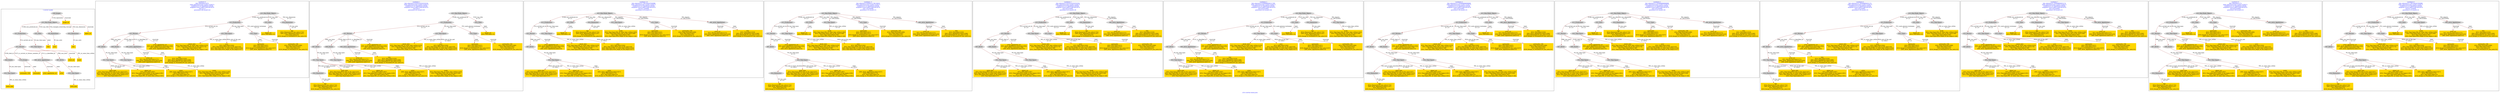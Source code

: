 digraph n0 {
fontcolor="blue"
remincross="true"
label="s24-s-norton-simon.json"
subgraph cluster_0 {
label="1-correct model"
n2[style="filled",color="white",fillcolor="lightgray",label="E12_Production1"];
n3[style="filled",color="white",fillcolor="lightgray",label="E21_Person1"];
n4[style="filled",color="white",fillcolor="lightgray",label="E52_Time-Span3"];
n5[style="filled",color="white",fillcolor="lightgray",label="E69_Death1"];
n6[style="filled",color="white",fillcolor="lightgray",label="E74_Group1"];
n7[style="filled",color="white",fillcolor="lightgray",label="E82_Actor_Appellation1"];
n8[style="filled",color="white",fillcolor="lightgray",label="E67_Birth1"];
n9[shape="plaintext",style="filled",fillcolor="gold",label="artist_uri"];
n10[style="filled",color="white",fillcolor="lightgray",label="E22_Man-Made_Object1"];
n11[style="filled",color="white",fillcolor="lightgray",label="E35_Title1"];
n12[style="filled",color="white",fillcolor="lightgray",label="E8_Acquisition1"];
n13[style="filled",color="white",fillcolor="lightgray",label="E54_Dimension1"];
n14[shape="plaintext",style="filled",fillcolor="gold",label="object_uri"];
n15[shape="plaintext",style="filled",fillcolor="gold",label="title"];
n16[style="filled",color="white",fillcolor="lightgray",label="E38_Image1"];
n17[shape="plaintext",style="filled",fillcolor="gold",label="image_url"];
n18[style="filled",color="white",fillcolor="lightgray",label="E52_Time-Span1"];
n19[shape="plaintext",style="filled",fillcolor="gold",label="birth_date"];
n20[style="filled",color="white",fillcolor="lightgray",label="E52_Time-Span2"];
n21[shape="plaintext",style="filled",fillcolor="gold",label="death_date"];
n22[shape="plaintext",style="filled",fillcolor="gold",label="made"];
n23[shape="plaintext",style="filled",fillcolor="gold",label="dim"];
n24[shape="plaintext",style="filled",fillcolor="gold",label="nationality_URI"];
n25[shape="plaintext",style="filled",fillcolor="gold",label="nationality"];
n26[shape="plaintext",style="filled",fillcolor="gold",label="artist_appellation_uri"];
n27[shape="plaintext",style="filled",fillcolor="gold",label="artist"];
n28[shape="plaintext",style="filled",fillcolor="gold",label="prov"];
}
subgraph cluster_1 {
label="candidate 0\nlink coherence:0.875\nnode coherence:0.8571428571428571\nconfidence:0.35794449502259346\nmapping score:0.4691316814910476\ncost:321.0\n-precision:0.46-recall:0.42"
n30[style="filled",color="white",fillcolor="lightgray",label="E12_Production1"];
n31[style="filled",color="white",fillcolor="lightgray",label="E21_Person1"];
n32[style="filled",color="white",fillcolor="lightgray",label="E52_Time-Span2"];
n33[style="filled",color="white",fillcolor="lightgray",label="E55_Type1"];
n34[style="filled",color="white",fillcolor="lightgray",label="E67_Birth1"];
n35[style="filled",color="white",fillcolor="lightgray",label="E69_Death1"];
n36[style="filled",color="white",fillcolor="lightgray",label="E82_Actor_Appellation1"];
n37[style="filled",color="white",fillcolor="lightgray",label="E22_Man-Made_Object1"];
n38[style="filled",color="white",fillcolor="lightgray",label="E35_Title1"];
n39[style="filled",color="white",fillcolor="lightgray",label="E54_Dimension1"];
n40[style="filled",color="white",fillcolor="lightgray",label="E52_Time-Span1"];
n41[style="filled",color="white",fillcolor="lightgray",label="E52_Time-Span3"];
n42[shape="plaintext",style="filled",fillcolor="gold",label="birth_date\n[E52_Time-Span,P82b_end_of_the_end,0.437]\n[E52_Time-Span,P82_at_some_time_within,0.422]\n[E52_Time-Span,P82a_begin_of_the_begin,0.07]\n[E52_Time-Span,label,0.07]"];
n43[shape="plaintext",style="filled",fillcolor="gold",label="artist_appellation_uri\n[E82_Actor_Appellation,classLink,0.894]\n[E21_Person,classLink,0.106]\n[E82_Actor_Appellation,label,0.0]"];
n44[shape="plaintext",style="filled",fillcolor="gold",label="image_url\n[E35_Title,label,1.0]"];
n45[shape="plaintext",style="filled",fillcolor="gold",label="made\n[E52_Time-Span,P82_at_some_time_within,0.363]\n[E52_Time-Span,P82b_end_of_the_end,0.309]\n[E52_Time-Span,label,0.182]\n[E52_Time-Span,P82a_begin_of_the_begin,0.146]"];
n46[shape="plaintext",style="filled",fillcolor="gold",label="artist_uri\n[E21_Person,classLink,0.571]\n[E82_Actor_Appellation,classLink,0.429]\n[E82_Actor_Appellation,label,0.0]"];
n47[shape="plaintext",style="filled",fillcolor="gold",label="death_date\n[E52_Time-Span,P82_at_some_time_within,0.433]\n[E52_Time-Span,P82b_end_of_the_end,0.274]\n[E52_Time-Span,label,0.148]\n[E52_Time-Span,P82a_begin_of_the_begin,0.144]"];
n48[shape="plaintext",style="filled",fillcolor="gold",label="title\n[E35_Title,label,0.918]\n[E82_Actor_Appellation,label,0.068]\n[E54_Dimension,P3_has_note,0.014]\n[E29_Design_or_Procedure,P3_has_note,0.0]"];
n49[shape="plaintext",style="filled",fillcolor="gold",label="nationality\n[E35_Title,label,0.927]\n[E55_Type,label,0.037]\n[E29_Design_or_Procedure,P3_has_note,0.037]\n[E82_Actor_Appellation,label,0.0]"];
n50[shape="plaintext",style="filled",fillcolor="gold",label="nationality_URI\n[E55_Type,classLink,0.998]\n[E35_Title,label,0.002]\n[E55_Type,label,0.0]\n[E29_Design_or_Procedure,P3_has_note,0.0]"];
n51[shape="plaintext",style="filled",fillcolor="gold",label="prov\n[E35_Title,label,0.934]\n[E52_Time-Span,P82b_end_of_the_end,0.03]\n[E52_Time-Span,P82_at_some_time_within,0.019]\n[E52_Time-Span,P82a_begin_of_the_begin,0.017]"];
n52[shape="plaintext",style="filled",fillcolor="gold",label="object_uri\n[E35_Title,label,0.997]\n[E52_Time-Span,P82a_begin_of_the_begin,0.001]\n[E52_Time-Span,label,0.001]\n[E52_Time-Span,P82_at_some_time_within,0.001]"];
n53[shape="plaintext",style="filled",fillcolor="gold",label="artist\n[E82_Actor_Appellation,label,0.827]\n[E35_Title,label,0.173]\n[E52_Time-Span,label,0.0]\n[E29_Design_or_Procedure,P3_has_note,0.0]"];
n54[shape="plaintext",style="filled",fillcolor="gold",label="dim\n[E54_Dimension,P3_has_note,0.752]\n[E82_Actor_Appellation,label,0.247]\n[E55_Type,label,0.0]\n[E29_Design_or_Procedure,P3_has_note,0.0]"];
}
subgraph cluster_2 {
label="candidate 1\nlink coherence:0.8333333333333334\nnode coherence:0.8571428571428571\nconfidence:0.35794449502259346\nmapping score:0.4691316814910476\ncost:420.0\n-precision:0.42-recall:0.38"
n56[style="filled",color="white",fillcolor="lightgray",label="E12_Production1"];
n57[style="filled",color="white",fillcolor="lightgray",label="E21_Person1"];
n58[style="filled",color="white",fillcolor="lightgray",label="E52_Time-Span2"];
n59[style="filled",color="white",fillcolor="lightgray",label="E55_Type1"];
n60[style="filled",color="white",fillcolor="lightgray",label="E67_Birth1"];
n61[style="filled",color="white",fillcolor="lightgray",label="E69_Death1"];
n62[style="filled",color="white",fillcolor="lightgray",label="E82_Actor_Appellation1"];
n63[style="filled",color="white",fillcolor="lightgray",label="E22_Man-Made_Object1"];
n64[style="filled",color="white",fillcolor="lightgray",label="E35_Title1"];
n65[style="filled",color="white",fillcolor="lightgray",label="E52_Time-Span1"];
n66[style="filled",color="white",fillcolor="lightgray",label="E52_Time-Span3"];
n67[style="filled",color="white",fillcolor="lightgray",label="E54_Dimension1"];
n68[shape="plaintext",style="filled",fillcolor="gold",label="birth_date\n[E52_Time-Span,P82b_end_of_the_end,0.437]\n[E52_Time-Span,P82_at_some_time_within,0.422]\n[E52_Time-Span,P82a_begin_of_the_begin,0.07]\n[E52_Time-Span,label,0.07]"];
n69[shape="plaintext",style="filled",fillcolor="gold",label="artist_appellation_uri\n[E82_Actor_Appellation,classLink,0.894]\n[E21_Person,classLink,0.106]\n[E82_Actor_Appellation,label,0.0]"];
n70[shape="plaintext",style="filled",fillcolor="gold",label="image_url\n[E35_Title,label,1.0]"];
n71[shape="plaintext",style="filled",fillcolor="gold",label="made\n[E52_Time-Span,P82_at_some_time_within,0.363]\n[E52_Time-Span,P82b_end_of_the_end,0.309]\n[E52_Time-Span,label,0.182]\n[E52_Time-Span,P82a_begin_of_the_begin,0.146]"];
n72[shape="plaintext",style="filled",fillcolor="gold",label="artist_uri\n[E21_Person,classLink,0.571]\n[E82_Actor_Appellation,classLink,0.429]\n[E82_Actor_Appellation,label,0.0]"];
n73[shape="plaintext",style="filled",fillcolor="gold",label="death_date\n[E52_Time-Span,P82_at_some_time_within,0.433]\n[E52_Time-Span,P82b_end_of_the_end,0.274]\n[E52_Time-Span,label,0.148]\n[E52_Time-Span,P82a_begin_of_the_begin,0.144]"];
n74[shape="plaintext",style="filled",fillcolor="gold",label="title\n[E35_Title,label,0.918]\n[E82_Actor_Appellation,label,0.068]\n[E54_Dimension,P3_has_note,0.014]\n[E29_Design_or_Procedure,P3_has_note,0.0]"];
n75[shape="plaintext",style="filled",fillcolor="gold",label="nationality\n[E35_Title,label,0.927]\n[E55_Type,label,0.037]\n[E29_Design_or_Procedure,P3_has_note,0.037]\n[E82_Actor_Appellation,label,0.0]"];
n76[shape="plaintext",style="filled",fillcolor="gold",label="nationality_URI\n[E55_Type,classLink,0.998]\n[E35_Title,label,0.002]\n[E55_Type,label,0.0]\n[E29_Design_or_Procedure,P3_has_note,0.0]"];
n77[shape="plaintext",style="filled",fillcolor="gold",label="prov\n[E35_Title,label,0.934]\n[E52_Time-Span,P82b_end_of_the_end,0.03]\n[E52_Time-Span,P82_at_some_time_within,0.019]\n[E52_Time-Span,P82a_begin_of_the_begin,0.017]"];
n78[shape="plaintext",style="filled",fillcolor="gold",label="object_uri\n[E35_Title,label,0.997]\n[E52_Time-Span,P82a_begin_of_the_begin,0.001]\n[E52_Time-Span,label,0.001]\n[E52_Time-Span,P82_at_some_time_within,0.001]"];
n79[shape="plaintext",style="filled",fillcolor="gold",label="artist\n[E82_Actor_Appellation,label,0.827]\n[E35_Title,label,0.173]\n[E52_Time-Span,label,0.0]\n[E29_Design_or_Procedure,P3_has_note,0.0]"];
n80[shape="plaintext",style="filled",fillcolor="gold",label="dim\n[E54_Dimension,P3_has_note,0.752]\n[E82_Actor_Appellation,label,0.247]\n[E55_Type,label,0.0]\n[E29_Design_or_Procedure,P3_has_note,0.0]"];
}
subgraph cluster_3 {
label="candidate 10\nlink coherence:0.7391304347826086\nnode coherence:0.8571428571428571\nconfidence:0.35794449502259346\nmapping score:0.4691316814910476\ncost:617.030006\n-precision:0.39-recall:0.35"
n82[style="filled",color="white",fillcolor="lightgray",label="E12_Production1"];
n83[style="filled",color="white",fillcolor="lightgray",label="E21_Person1"];
n84[style="filled",color="white",fillcolor="lightgray",label="E52_Time-Span2"];
n85[style="filled",color="white",fillcolor="lightgray",label="E67_Birth1"];
n86[style="filled",color="white",fillcolor="lightgray",label="E22_Man-Made_Object1"];
n87[style="filled",color="white",fillcolor="lightgray",label="E35_Title1"];
n88[style="filled",color="white",fillcolor="lightgray",label="E54_Dimension1"];
n89[style="filled",color="white",fillcolor="lightgray",label="E52_Time-Span1"];
n90[style="filled",color="white",fillcolor="lightgray",label="E52_Time-Span3"];
n91[style="filled",color="white",fillcolor="lightgray",label="E55_Type1"];
n92[style="filled",color="white",fillcolor="lightgray",label="E82_Actor_Appellation1"];
n93[shape="plaintext",style="filled",fillcolor="gold",label="birth_date\n[E52_Time-Span,P82b_end_of_the_end,0.437]\n[E52_Time-Span,P82_at_some_time_within,0.422]\n[E52_Time-Span,P82a_begin_of_the_begin,0.07]\n[E52_Time-Span,label,0.07]"];
n94[shape="plaintext",style="filled",fillcolor="gold",label="artist_appellation_uri\n[E82_Actor_Appellation,classLink,0.894]\n[E21_Person,classLink,0.106]\n[E82_Actor_Appellation,label,0.0]"];
n95[shape="plaintext",style="filled",fillcolor="gold",label="image_url\n[E35_Title,label,1.0]"];
n96[shape="plaintext",style="filled",fillcolor="gold",label="made\n[E52_Time-Span,P82_at_some_time_within,0.363]\n[E52_Time-Span,P82b_end_of_the_end,0.309]\n[E52_Time-Span,label,0.182]\n[E52_Time-Span,P82a_begin_of_the_begin,0.146]"];
n97[shape="plaintext",style="filled",fillcolor="gold",label="artist_uri\n[E21_Person,classLink,0.571]\n[E82_Actor_Appellation,classLink,0.429]\n[E82_Actor_Appellation,label,0.0]"];
n98[shape="plaintext",style="filled",fillcolor="gold",label="death_date\n[E52_Time-Span,P82_at_some_time_within,0.433]\n[E52_Time-Span,P82b_end_of_the_end,0.274]\n[E52_Time-Span,label,0.148]\n[E52_Time-Span,P82a_begin_of_the_begin,0.144]"];
n99[shape="plaintext",style="filled",fillcolor="gold",label="title\n[E35_Title,label,0.918]\n[E82_Actor_Appellation,label,0.068]\n[E54_Dimension,P3_has_note,0.014]\n[E29_Design_or_Procedure,P3_has_note,0.0]"];
n100[shape="plaintext",style="filled",fillcolor="gold",label="nationality\n[E35_Title,label,0.927]\n[E55_Type,label,0.037]\n[E29_Design_or_Procedure,P3_has_note,0.037]\n[E82_Actor_Appellation,label,0.0]"];
n101[shape="plaintext",style="filled",fillcolor="gold",label="nationality_URI\n[E55_Type,classLink,0.998]\n[E35_Title,label,0.002]\n[E55_Type,label,0.0]\n[E29_Design_or_Procedure,P3_has_note,0.0]"];
n102[shape="plaintext",style="filled",fillcolor="gold",label="prov\n[E35_Title,label,0.934]\n[E52_Time-Span,P82b_end_of_the_end,0.03]\n[E52_Time-Span,P82_at_some_time_within,0.019]\n[E52_Time-Span,P82a_begin_of_the_begin,0.017]"];
n103[shape="plaintext",style="filled",fillcolor="gold",label="object_uri\n[E35_Title,label,0.997]\n[E52_Time-Span,P82a_begin_of_the_begin,0.001]\n[E52_Time-Span,label,0.001]\n[E52_Time-Span,P82_at_some_time_within,0.001]"];
n104[shape="plaintext",style="filled",fillcolor="gold",label="artist\n[E82_Actor_Appellation,label,0.827]\n[E35_Title,label,0.173]\n[E52_Time-Span,label,0.0]\n[E29_Design_or_Procedure,P3_has_note,0.0]"];
n105[shape="plaintext",style="filled",fillcolor="gold",label="dim\n[E54_Dimension,P3_has_note,0.752]\n[E82_Actor_Appellation,label,0.247]\n[E55_Type,label,0.0]\n[E29_Design_or_Procedure,P3_has_note,0.0]"];
}
subgraph cluster_4 {
label="candidate 11\nlink coherence:0.6956521739130435\nnode coherence:0.8571428571428571\nconfidence:0.35794449502259346\nmapping score:0.4691316814910476\ncost:716.030006\n-precision:0.35-recall:0.31"
n107[style="filled",color="white",fillcolor="lightgray",label="E12_Production1"];
n108[style="filled",color="white",fillcolor="lightgray",label="E21_Person1"];
n109[style="filled",color="white",fillcolor="lightgray",label="E52_Time-Span2"];
n110[style="filled",color="white",fillcolor="lightgray",label="E67_Birth1"];
n111[style="filled",color="white",fillcolor="lightgray",label="E22_Man-Made_Object1"];
n112[style="filled",color="white",fillcolor="lightgray",label="E35_Title1"];
n113[style="filled",color="white",fillcolor="lightgray",label="E52_Time-Span1"];
n114[style="filled",color="white",fillcolor="lightgray",label="E52_Time-Span3"];
n115[style="filled",color="white",fillcolor="lightgray",label="E55_Type1"];
n116[style="filled",color="white",fillcolor="lightgray",label="E82_Actor_Appellation1"];
n117[style="filled",color="white",fillcolor="lightgray",label="E54_Dimension1"];
n118[shape="plaintext",style="filled",fillcolor="gold",label="birth_date\n[E52_Time-Span,P82b_end_of_the_end,0.437]\n[E52_Time-Span,P82_at_some_time_within,0.422]\n[E52_Time-Span,P82a_begin_of_the_begin,0.07]\n[E52_Time-Span,label,0.07]"];
n119[shape="plaintext",style="filled",fillcolor="gold",label="artist_appellation_uri\n[E82_Actor_Appellation,classLink,0.894]\n[E21_Person,classLink,0.106]\n[E82_Actor_Appellation,label,0.0]"];
n120[shape="plaintext",style="filled",fillcolor="gold",label="image_url\n[E35_Title,label,1.0]"];
n121[shape="plaintext",style="filled",fillcolor="gold",label="made\n[E52_Time-Span,P82_at_some_time_within,0.363]\n[E52_Time-Span,P82b_end_of_the_end,0.309]\n[E52_Time-Span,label,0.182]\n[E52_Time-Span,P82a_begin_of_the_begin,0.146]"];
n122[shape="plaintext",style="filled",fillcolor="gold",label="artist_uri\n[E21_Person,classLink,0.571]\n[E82_Actor_Appellation,classLink,0.429]\n[E82_Actor_Appellation,label,0.0]"];
n123[shape="plaintext",style="filled",fillcolor="gold",label="death_date\n[E52_Time-Span,P82_at_some_time_within,0.433]\n[E52_Time-Span,P82b_end_of_the_end,0.274]\n[E52_Time-Span,label,0.148]\n[E52_Time-Span,P82a_begin_of_the_begin,0.144]"];
n124[shape="plaintext",style="filled",fillcolor="gold",label="title\n[E35_Title,label,0.918]\n[E82_Actor_Appellation,label,0.068]\n[E54_Dimension,P3_has_note,0.014]\n[E29_Design_or_Procedure,P3_has_note,0.0]"];
n125[shape="plaintext",style="filled",fillcolor="gold",label="nationality\n[E35_Title,label,0.927]\n[E55_Type,label,0.037]\n[E29_Design_or_Procedure,P3_has_note,0.037]\n[E82_Actor_Appellation,label,0.0]"];
n126[shape="plaintext",style="filled",fillcolor="gold",label="nationality_URI\n[E55_Type,classLink,0.998]\n[E35_Title,label,0.002]\n[E55_Type,label,0.0]\n[E29_Design_or_Procedure,P3_has_note,0.0]"];
n127[shape="plaintext",style="filled",fillcolor="gold",label="prov\n[E35_Title,label,0.934]\n[E52_Time-Span,P82b_end_of_the_end,0.03]\n[E52_Time-Span,P82_at_some_time_within,0.019]\n[E52_Time-Span,P82a_begin_of_the_begin,0.017]"];
n128[shape="plaintext",style="filled",fillcolor="gold",label="object_uri\n[E35_Title,label,0.997]\n[E52_Time-Span,P82a_begin_of_the_begin,0.001]\n[E52_Time-Span,label,0.001]\n[E52_Time-Span,P82_at_some_time_within,0.001]"];
n129[shape="plaintext",style="filled",fillcolor="gold",label="artist\n[E82_Actor_Appellation,label,0.827]\n[E35_Title,label,0.173]\n[E52_Time-Span,label,0.0]\n[E29_Design_or_Procedure,P3_has_note,0.0]"];
n130[shape="plaintext",style="filled",fillcolor="gold",label="dim\n[E54_Dimension,P3_has_note,0.752]\n[E82_Actor_Appellation,label,0.247]\n[E55_Type,label,0.0]\n[E29_Design_or_Procedure,P3_has_note,0.0]"];
}
subgraph cluster_5 {
label="candidate 2\nlink coherence:0.8333333333333334\nnode coherence:0.8571428571428571\nconfidence:0.35794449502259346\nmapping score:0.4691316814910476\ncost:420.010002\n-precision:0.42-recall:0.38"
n132[style="filled",color="white",fillcolor="lightgray",label="E12_Production1"];
n133[style="filled",color="white",fillcolor="lightgray",label="E21_Person1"];
n134[style="filled",color="white",fillcolor="lightgray",label="E52_Time-Span2"];
n135[style="filled",color="white",fillcolor="lightgray",label="E55_Type1"];
n136[style="filled",color="white",fillcolor="lightgray",label="E67_Birth1"];
n137[style="filled",color="white",fillcolor="lightgray",label="E69_Death1"];
n138[style="filled",color="white",fillcolor="lightgray",label="E22_Man-Made_Object1"];
n139[style="filled",color="white",fillcolor="lightgray",label="E35_Title1"];
n140[style="filled",color="white",fillcolor="lightgray",label="E54_Dimension1"];
n141[style="filled",color="white",fillcolor="lightgray",label="E52_Time-Span1"];
n142[style="filled",color="white",fillcolor="lightgray",label="E52_Time-Span3"];
n143[style="filled",color="white",fillcolor="lightgray",label="E82_Actor_Appellation1"];
n144[shape="plaintext",style="filled",fillcolor="gold",label="birth_date\n[E52_Time-Span,P82b_end_of_the_end,0.437]\n[E52_Time-Span,P82_at_some_time_within,0.422]\n[E52_Time-Span,P82a_begin_of_the_begin,0.07]\n[E52_Time-Span,label,0.07]"];
n145[shape="plaintext",style="filled",fillcolor="gold",label="artist_appellation_uri\n[E82_Actor_Appellation,classLink,0.894]\n[E21_Person,classLink,0.106]\n[E82_Actor_Appellation,label,0.0]"];
n146[shape="plaintext",style="filled",fillcolor="gold",label="image_url\n[E35_Title,label,1.0]"];
n147[shape="plaintext",style="filled",fillcolor="gold",label="made\n[E52_Time-Span,P82_at_some_time_within,0.363]\n[E52_Time-Span,P82b_end_of_the_end,0.309]\n[E52_Time-Span,label,0.182]\n[E52_Time-Span,P82a_begin_of_the_begin,0.146]"];
n148[shape="plaintext",style="filled",fillcolor="gold",label="artist_uri\n[E21_Person,classLink,0.571]\n[E82_Actor_Appellation,classLink,0.429]\n[E82_Actor_Appellation,label,0.0]"];
n149[shape="plaintext",style="filled",fillcolor="gold",label="death_date\n[E52_Time-Span,P82_at_some_time_within,0.433]\n[E52_Time-Span,P82b_end_of_the_end,0.274]\n[E52_Time-Span,label,0.148]\n[E52_Time-Span,P82a_begin_of_the_begin,0.144]"];
n150[shape="plaintext",style="filled",fillcolor="gold",label="title\n[E35_Title,label,0.918]\n[E82_Actor_Appellation,label,0.068]\n[E54_Dimension,P3_has_note,0.014]\n[E29_Design_or_Procedure,P3_has_note,0.0]"];
n151[shape="plaintext",style="filled",fillcolor="gold",label="nationality\n[E35_Title,label,0.927]\n[E55_Type,label,0.037]\n[E29_Design_or_Procedure,P3_has_note,0.037]\n[E82_Actor_Appellation,label,0.0]"];
n152[shape="plaintext",style="filled",fillcolor="gold",label="nationality_URI\n[E55_Type,classLink,0.998]\n[E35_Title,label,0.002]\n[E55_Type,label,0.0]\n[E29_Design_or_Procedure,P3_has_note,0.0]"];
n153[shape="plaintext",style="filled",fillcolor="gold",label="prov\n[E35_Title,label,0.934]\n[E52_Time-Span,P82b_end_of_the_end,0.03]\n[E52_Time-Span,P82_at_some_time_within,0.019]\n[E52_Time-Span,P82a_begin_of_the_begin,0.017]"];
n154[shape="plaintext",style="filled",fillcolor="gold",label="object_uri\n[E35_Title,label,0.997]\n[E52_Time-Span,P82a_begin_of_the_begin,0.001]\n[E52_Time-Span,label,0.001]\n[E52_Time-Span,P82_at_some_time_within,0.001]"];
n155[shape="plaintext",style="filled",fillcolor="gold",label="artist\n[E82_Actor_Appellation,label,0.827]\n[E35_Title,label,0.173]\n[E52_Time-Span,label,0.0]\n[E29_Design_or_Procedure,P3_has_note,0.0]"];
n156[shape="plaintext",style="filled",fillcolor="gold",label="dim\n[E54_Dimension,P3_has_note,0.752]\n[E82_Actor_Appellation,label,0.247]\n[E55_Type,label,0.0]\n[E29_Design_or_Procedure,P3_has_note,0.0]"];
}
subgraph cluster_6 {
label="candidate 3\nlink coherence:0.8260869565217391\nnode coherence:0.8571428571428571\nconfidence:0.35794449502259346\nmapping score:0.4691316814910476\ncost:419.010002\n-precision:0.43-recall:0.38"
n158[style="filled",color="white",fillcolor="lightgray",label="E12_Production1"];
n159[style="filled",color="white",fillcolor="lightgray",label="E21_Person1"];
n160[style="filled",color="white",fillcolor="lightgray",label="E52_Time-Span2"];
n161[style="filled",color="white",fillcolor="lightgray",label="E55_Type1"];
n162[style="filled",color="white",fillcolor="lightgray",label="E67_Birth1"];
n163[style="filled",color="white",fillcolor="lightgray",label="E82_Actor_Appellation1"];
n164[style="filled",color="white",fillcolor="lightgray",label="E22_Man-Made_Object1"];
n165[style="filled",color="white",fillcolor="lightgray",label="E35_Title1"];
n166[style="filled",color="white",fillcolor="lightgray",label="E54_Dimension1"];
n167[style="filled",color="white",fillcolor="lightgray",label="E52_Time-Span1"];
n168[style="filled",color="white",fillcolor="lightgray",label="E52_Time-Span3"];
n169[shape="plaintext",style="filled",fillcolor="gold",label="birth_date\n[E52_Time-Span,P82b_end_of_the_end,0.437]\n[E52_Time-Span,P82_at_some_time_within,0.422]\n[E52_Time-Span,P82a_begin_of_the_begin,0.07]\n[E52_Time-Span,label,0.07]"];
n170[shape="plaintext",style="filled",fillcolor="gold",label="artist_appellation_uri\n[E82_Actor_Appellation,classLink,0.894]\n[E21_Person,classLink,0.106]\n[E82_Actor_Appellation,label,0.0]"];
n171[shape="plaintext",style="filled",fillcolor="gold",label="image_url\n[E35_Title,label,1.0]"];
n172[shape="plaintext",style="filled",fillcolor="gold",label="made\n[E52_Time-Span,P82_at_some_time_within,0.363]\n[E52_Time-Span,P82b_end_of_the_end,0.309]\n[E52_Time-Span,label,0.182]\n[E52_Time-Span,P82a_begin_of_the_begin,0.146]"];
n173[shape="plaintext",style="filled",fillcolor="gold",label="artist_uri\n[E21_Person,classLink,0.571]\n[E82_Actor_Appellation,classLink,0.429]\n[E82_Actor_Appellation,label,0.0]"];
n174[shape="plaintext",style="filled",fillcolor="gold",label="death_date\n[E52_Time-Span,P82_at_some_time_within,0.433]\n[E52_Time-Span,P82b_end_of_the_end,0.274]\n[E52_Time-Span,label,0.148]\n[E52_Time-Span,P82a_begin_of_the_begin,0.144]"];
n175[shape="plaintext",style="filled",fillcolor="gold",label="title\n[E35_Title,label,0.918]\n[E82_Actor_Appellation,label,0.068]\n[E54_Dimension,P3_has_note,0.014]\n[E29_Design_or_Procedure,P3_has_note,0.0]"];
n176[shape="plaintext",style="filled",fillcolor="gold",label="nationality\n[E35_Title,label,0.927]\n[E55_Type,label,0.037]\n[E29_Design_or_Procedure,P3_has_note,0.037]\n[E82_Actor_Appellation,label,0.0]"];
n177[shape="plaintext",style="filled",fillcolor="gold",label="nationality_URI\n[E55_Type,classLink,0.998]\n[E35_Title,label,0.002]\n[E55_Type,label,0.0]\n[E29_Design_or_Procedure,P3_has_note,0.0]"];
n178[shape="plaintext",style="filled",fillcolor="gold",label="prov\n[E35_Title,label,0.934]\n[E52_Time-Span,P82b_end_of_the_end,0.03]\n[E52_Time-Span,P82_at_some_time_within,0.019]\n[E52_Time-Span,P82a_begin_of_the_begin,0.017]"];
n179[shape="plaintext",style="filled",fillcolor="gold",label="object_uri\n[E35_Title,label,0.997]\n[E52_Time-Span,P82a_begin_of_the_begin,0.001]\n[E52_Time-Span,label,0.001]\n[E52_Time-Span,P82_at_some_time_within,0.001]"];
n180[shape="plaintext",style="filled",fillcolor="gold",label="artist\n[E82_Actor_Appellation,label,0.827]\n[E35_Title,label,0.173]\n[E52_Time-Span,label,0.0]\n[E29_Design_or_Procedure,P3_has_note,0.0]"];
n181[shape="plaintext",style="filled",fillcolor="gold",label="dim\n[E54_Dimension,P3_has_note,0.752]\n[E82_Actor_Appellation,label,0.247]\n[E55_Type,label,0.0]\n[E29_Design_or_Procedure,P3_has_note,0.0]"];
}
subgraph cluster_7 {
label="candidate 4\nlink coherence:0.7916666666666666\nnode coherence:0.8571428571428571\nconfidence:0.35794449502259346\nmapping score:0.4691316814910476\ncost:519.010002\n-precision:0.38-recall:0.35"
n183[style="filled",color="white",fillcolor="lightgray",label="E12_Production1"];
n184[style="filled",color="white",fillcolor="lightgray",label="E21_Person1"];
n185[style="filled",color="white",fillcolor="lightgray",label="E52_Time-Span2"];
n186[style="filled",color="white",fillcolor="lightgray",label="E55_Type1"];
n187[style="filled",color="white",fillcolor="lightgray",label="E67_Birth1"];
n188[style="filled",color="white",fillcolor="lightgray",label="E69_Death1"];
n189[style="filled",color="white",fillcolor="lightgray",label="E22_Man-Made_Object1"];
n190[style="filled",color="white",fillcolor="lightgray",label="E35_Title1"];
n191[style="filled",color="white",fillcolor="lightgray",label="E52_Time-Span1"];
n192[style="filled",color="white",fillcolor="lightgray",label="E52_Time-Span3"];
n193[style="filled",color="white",fillcolor="lightgray",label="E82_Actor_Appellation1"];
n194[style="filled",color="white",fillcolor="lightgray",label="E54_Dimension1"];
n195[shape="plaintext",style="filled",fillcolor="gold",label="birth_date\n[E52_Time-Span,P82b_end_of_the_end,0.437]\n[E52_Time-Span,P82_at_some_time_within,0.422]\n[E52_Time-Span,P82a_begin_of_the_begin,0.07]\n[E52_Time-Span,label,0.07]"];
n196[shape="plaintext",style="filled",fillcolor="gold",label="artist_appellation_uri\n[E82_Actor_Appellation,classLink,0.894]\n[E21_Person,classLink,0.106]\n[E82_Actor_Appellation,label,0.0]"];
n197[shape="plaintext",style="filled",fillcolor="gold",label="image_url\n[E35_Title,label,1.0]"];
n198[shape="plaintext",style="filled",fillcolor="gold",label="made\n[E52_Time-Span,P82_at_some_time_within,0.363]\n[E52_Time-Span,P82b_end_of_the_end,0.309]\n[E52_Time-Span,label,0.182]\n[E52_Time-Span,P82a_begin_of_the_begin,0.146]"];
n199[shape="plaintext",style="filled",fillcolor="gold",label="artist_uri\n[E21_Person,classLink,0.571]\n[E82_Actor_Appellation,classLink,0.429]\n[E82_Actor_Appellation,label,0.0]"];
n200[shape="plaintext",style="filled",fillcolor="gold",label="death_date\n[E52_Time-Span,P82_at_some_time_within,0.433]\n[E52_Time-Span,P82b_end_of_the_end,0.274]\n[E52_Time-Span,label,0.148]\n[E52_Time-Span,P82a_begin_of_the_begin,0.144]"];
n201[shape="plaintext",style="filled",fillcolor="gold",label="title\n[E35_Title,label,0.918]\n[E82_Actor_Appellation,label,0.068]\n[E54_Dimension,P3_has_note,0.014]\n[E29_Design_or_Procedure,P3_has_note,0.0]"];
n202[shape="plaintext",style="filled",fillcolor="gold",label="nationality\n[E35_Title,label,0.927]\n[E55_Type,label,0.037]\n[E29_Design_or_Procedure,P3_has_note,0.037]\n[E82_Actor_Appellation,label,0.0]"];
n203[shape="plaintext",style="filled",fillcolor="gold",label="nationality_URI\n[E55_Type,classLink,0.998]\n[E35_Title,label,0.002]\n[E55_Type,label,0.0]\n[E29_Design_or_Procedure,P3_has_note,0.0]"];
n204[shape="plaintext",style="filled",fillcolor="gold",label="prov\n[E35_Title,label,0.934]\n[E52_Time-Span,P82b_end_of_the_end,0.03]\n[E52_Time-Span,P82_at_some_time_within,0.019]\n[E52_Time-Span,P82a_begin_of_the_begin,0.017]"];
n205[shape="plaintext",style="filled",fillcolor="gold",label="object_uri\n[E35_Title,label,0.997]\n[E52_Time-Span,P82a_begin_of_the_begin,0.001]\n[E52_Time-Span,label,0.001]\n[E52_Time-Span,P82_at_some_time_within,0.001]"];
n206[shape="plaintext",style="filled",fillcolor="gold",label="artist\n[E82_Actor_Appellation,label,0.827]\n[E35_Title,label,0.173]\n[E52_Time-Span,label,0.0]\n[E29_Design_or_Procedure,P3_has_note,0.0]"];
n207[shape="plaintext",style="filled",fillcolor="gold",label="dim\n[E54_Dimension,P3_has_note,0.752]\n[E82_Actor_Appellation,label,0.247]\n[E55_Type,label,0.0]\n[E29_Design_or_Procedure,P3_has_note,0.0]"];
}
subgraph cluster_8 {
label="candidate 5\nlink coherence:0.7916666666666666\nnode coherence:0.8571428571428571\nconfidence:0.35794449502259346\nmapping score:0.4691316814910476\ncost:519.020004\n-precision:0.42-recall:0.38"
n209[style="filled",color="white",fillcolor="lightgray",label="E12_Production1"];
n210[style="filled",color="white",fillcolor="lightgray",label="E21_Person1"];
n211[style="filled",color="white",fillcolor="lightgray",label="E52_Time-Span2"];
n212[style="filled",color="white",fillcolor="lightgray",label="E67_Birth1"];
n213[style="filled",color="white",fillcolor="lightgray",label="E69_Death1"];
n214[style="filled",color="white",fillcolor="lightgray",label="E22_Man-Made_Object1"];
n215[style="filled",color="white",fillcolor="lightgray",label="E35_Title1"];
n216[style="filled",color="white",fillcolor="lightgray",label="E54_Dimension1"];
n217[style="filled",color="white",fillcolor="lightgray",label="E52_Time-Span1"];
n218[style="filled",color="white",fillcolor="lightgray",label="E52_Time-Span3"];
n219[style="filled",color="white",fillcolor="lightgray",label="E55_Type1"];
n220[style="filled",color="white",fillcolor="lightgray",label="E82_Actor_Appellation1"];
n221[shape="plaintext",style="filled",fillcolor="gold",label="birth_date\n[E52_Time-Span,P82b_end_of_the_end,0.437]\n[E52_Time-Span,P82_at_some_time_within,0.422]\n[E52_Time-Span,P82a_begin_of_the_begin,0.07]\n[E52_Time-Span,label,0.07]"];
n222[shape="plaintext",style="filled",fillcolor="gold",label="artist_appellation_uri\n[E82_Actor_Appellation,classLink,0.894]\n[E21_Person,classLink,0.106]\n[E82_Actor_Appellation,label,0.0]"];
n223[shape="plaintext",style="filled",fillcolor="gold",label="image_url\n[E35_Title,label,1.0]"];
n224[shape="plaintext",style="filled",fillcolor="gold",label="made\n[E52_Time-Span,P82_at_some_time_within,0.363]\n[E52_Time-Span,P82b_end_of_the_end,0.309]\n[E52_Time-Span,label,0.182]\n[E52_Time-Span,P82a_begin_of_the_begin,0.146]"];
n225[shape="plaintext",style="filled",fillcolor="gold",label="artist_uri\n[E21_Person,classLink,0.571]\n[E82_Actor_Appellation,classLink,0.429]\n[E82_Actor_Appellation,label,0.0]"];
n226[shape="plaintext",style="filled",fillcolor="gold",label="death_date\n[E52_Time-Span,P82_at_some_time_within,0.433]\n[E52_Time-Span,P82b_end_of_the_end,0.274]\n[E52_Time-Span,label,0.148]\n[E52_Time-Span,P82a_begin_of_the_begin,0.144]"];
n227[shape="plaintext",style="filled",fillcolor="gold",label="title\n[E35_Title,label,0.918]\n[E82_Actor_Appellation,label,0.068]\n[E54_Dimension,P3_has_note,0.014]\n[E29_Design_or_Procedure,P3_has_note,0.0]"];
n228[shape="plaintext",style="filled",fillcolor="gold",label="nationality\n[E35_Title,label,0.927]\n[E55_Type,label,0.037]\n[E29_Design_or_Procedure,P3_has_note,0.037]\n[E82_Actor_Appellation,label,0.0]"];
n229[shape="plaintext",style="filled",fillcolor="gold",label="nationality_URI\n[E55_Type,classLink,0.998]\n[E35_Title,label,0.002]\n[E55_Type,label,0.0]\n[E29_Design_or_Procedure,P3_has_note,0.0]"];
n230[shape="plaintext",style="filled",fillcolor="gold",label="prov\n[E35_Title,label,0.934]\n[E52_Time-Span,P82b_end_of_the_end,0.03]\n[E52_Time-Span,P82_at_some_time_within,0.019]\n[E52_Time-Span,P82a_begin_of_the_begin,0.017]"];
n231[shape="plaintext",style="filled",fillcolor="gold",label="object_uri\n[E35_Title,label,0.997]\n[E52_Time-Span,P82a_begin_of_the_begin,0.001]\n[E52_Time-Span,label,0.001]\n[E52_Time-Span,P82_at_some_time_within,0.001]"];
n232[shape="plaintext",style="filled",fillcolor="gold",label="artist\n[E82_Actor_Appellation,label,0.827]\n[E35_Title,label,0.173]\n[E52_Time-Span,label,0.0]\n[E29_Design_or_Procedure,P3_has_note,0.0]"];
n233[shape="plaintext",style="filled",fillcolor="gold",label="dim\n[E54_Dimension,P3_has_note,0.752]\n[E82_Actor_Appellation,label,0.247]\n[E55_Type,label,0.0]\n[E29_Design_or_Procedure,P3_has_note,0.0]"];
}
subgraph cluster_9 {
label="candidate 6\nlink coherence:0.782608695652174\nnode coherence:0.8571428571428571\nconfidence:0.35794449502259346\nmapping score:0.4691316814910476\ncost:518.010002\n-precision:0.39-recall:0.35"
n235[style="filled",color="white",fillcolor="lightgray",label="E12_Production1"];
n236[style="filled",color="white",fillcolor="lightgray",label="E21_Person1"];
n237[style="filled",color="white",fillcolor="lightgray",label="E52_Time-Span2"];
n238[style="filled",color="white",fillcolor="lightgray",label="E55_Type1"];
n239[style="filled",color="white",fillcolor="lightgray",label="E67_Birth1"];
n240[style="filled",color="white",fillcolor="lightgray",label="E82_Actor_Appellation1"];
n241[style="filled",color="white",fillcolor="lightgray",label="E22_Man-Made_Object1"];
n242[style="filled",color="white",fillcolor="lightgray",label="E35_Title1"];
n243[style="filled",color="white",fillcolor="lightgray",label="E52_Time-Span1"];
n244[style="filled",color="white",fillcolor="lightgray",label="E52_Time-Span3"];
n245[style="filled",color="white",fillcolor="lightgray",label="E54_Dimension1"];
n246[shape="plaintext",style="filled",fillcolor="gold",label="birth_date\n[E52_Time-Span,P82b_end_of_the_end,0.437]\n[E52_Time-Span,P82_at_some_time_within,0.422]\n[E52_Time-Span,P82a_begin_of_the_begin,0.07]\n[E52_Time-Span,label,0.07]"];
n247[shape="plaintext",style="filled",fillcolor="gold",label="artist_appellation_uri\n[E82_Actor_Appellation,classLink,0.894]\n[E21_Person,classLink,0.106]\n[E82_Actor_Appellation,label,0.0]"];
n248[shape="plaintext",style="filled",fillcolor="gold",label="image_url\n[E35_Title,label,1.0]"];
n249[shape="plaintext",style="filled",fillcolor="gold",label="made\n[E52_Time-Span,P82_at_some_time_within,0.363]\n[E52_Time-Span,P82b_end_of_the_end,0.309]\n[E52_Time-Span,label,0.182]\n[E52_Time-Span,P82a_begin_of_the_begin,0.146]"];
n250[shape="plaintext",style="filled",fillcolor="gold",label="artist_uri\n[E21_Person,classLink,0.571]\n[E82_Actor_Appellation,classLink,0.429]\n[E82_Actor_Appellation,label,0.0]"];
n251[shape="plaintext",style="filled",fillcolor="gold",label="death_date\n[E52_Time-Span,P82_at_some_time_within,0.433]\n[E52_Time-Span,P82b_end_of_the_end,0.274]\n[E52_Time-Span,label,0.148]\n[E52_Time-Span,P82a_begin_of_the_begin,0.144]"];
n252[shape="plaintext",style="filled",fillcolor="gold",label="title\n[E35_Title,label,0.918]\n[E82_Actor_Appellation,label,0.068]\n[E54_Dimension,P3_has_note,0.014]\n[E29_Design_or_Procedure,P3_has_note,0.0]"];
n253[shape="plaintext",style="filled",fillcolor="gold",label="nationality\n[E35_Title,label,0.927]\n[E55_Type,label,0.037]\n[E29_Design_or_Procedure,P3_has_note,0.037]\n[E82_Actor_Appellation,label,0.0]"];
n254[shape="plaintext",style="filled",fillcolor="gold",label="nationality_URI\n[E55_Type,classLink,0.998]\n[E35_Title,label,0.002]\n[E55_Type,label,0.0]\n[E29_Design_or_Procedure,P3_has_note,0.0]"];
n255[shape="plaintext",style="filled",fillcolor="gold",label="prov\n[E35_Title,label,0.934]\n[E52_Time-Span,P82b_end_of_the_end,0.03]\n[E52_Time-Span,P82_at_some_time_within,0.019]\n[E52_Time-Span,P82a_begin_of_the_begin,0.017]"];
n256[shape="plaintext",style="filled",fillcolor="gold",label="object_uri\n[E35_Title,label,0.997]\n[E52_Time-Span,P82a_begin_of_the_begin,0.001]\n[E52_Time-Span,label,0.001]\n[E52_Time-Span,P82_at_some_time_within,0.001]"];
n257[shape="plaintext",style="filled",fillcolor="gold",label="artist\n[E82_Actor_Appellation,label,0.827]\n[E35_Title,label,0.173]\n[E52_Time-Span,label,0.0]\n[E29_Design_or_Procedure,P3_has_note,0.0]"];
n258[shape="plaintext",style="filled",fillcolor="gold",label="dim\n[E54_Dimension,P3_has_note,0.752]\n[E82_Actor_Appellation,label,0.247]\n[E55_Type,label,0.0]\n[E29_Design_or_Procedure,P3_has_note,0.0]"];
}
subgraph cluster_10 {
label="candidate 7\nlink coherence:0.782608695652174\nnode coherence:0.8571428571428571\nconfidence:0.35794449502259346\nmapping score:0.4691316814910476\ncost:518.020004\n-precision:0.39-recall:0.35"
n260[style="filled",color="white",fillcolor="lightgray",label="E12_Production1"];
n261[style="filled",color="white",fillcolor="lightgray",label="E21_Person1"];
n262[style="filled",color="white",fillcolor="lightgray",label="E52_Time-Span2"];
n263[style="filled",color="white",fillcolor="lightgray",label="E55_Type1"];
n264[style="filled",color="white",fillcolor="lightgray",label="E67_Birth1"];
n265[style="filled",color="white",fillcolor="lightgray",label="E22_Man-Made_Object1"];
n266[style="filled",color="white",fillcolor="lightgray",label="E35_Title1"];
n267[style="filled",color="white",fillcolor="lightgray",label="E54_Dimension1"];
n268[style="filled",color="white",fillcolor="lightgray",label="E52_Time-Span1"];
n269[style="filled",color="white",fillcolor="lightgray",label="E52_Time-Span3"];
n270[style="filled",color="white",fillcolor="lightgray",label="E82_Actor_Appellation1"];
n271[shape="plaintext",style="filled",fillcolor="gold",label="birth_date\n[E52_Time-Span,P82b_end_of_the_end,0.437]\n[E52_Time-Span,P82_at_some_time_within,0.422]\n[E52_Time-Span,P82a_begin_of_the_begin,0.07]\n[E52_Time-Span,label,0.07]"];
n272[shape="plaintext",style="filled",fillcolor="gold",label="artist_appellation_uri\n[E82_Actor_Appellation,classLink,0.894]\n[E21_Person,classLink,0.106]\n[E82_Actor_Appellation,label,0.0]"];
n273[shape="plaintext",style="filled",fillcolor="gold",label="image_url\n[E35_Title,label,1.0]"];
n274[shape="plaintext",style="filled",fillcolor="gold",label="made\n[E52_Time-Span,P82_at_some_time_within,0.363]\n[E52_Time-Span,P82b_end_of_the_end,0.309]\n[E52_Time-Span,label,0.182]\n[E52_Time-Span,P82a_begin_of_the_begin,0.146]"];
n275[shape="plaintext",style="filled",fillcolor="gold",label="artist_uri\n[E21_Person,classLink,0.571]\n[E82_Actor_Appellation,classLink,0.429]\n[E82_Actor_Appellation,label,0.0]"];
n276[shape="plaintext",style="filled",fillcolor="gold",label="death_date\n[E52_Time-Span,P82_at_some_time_within,0.433]\n[E52_Time-Span,P82b_end_of_the_end,0.274]\n[E52_Time-Span,label,0.148]\n[E52_Time-Span,P82a_begin_of_the_begin,0.144]"];
n277[shape="plaintext",style="filled",fillcolor="gold",label="title\n[E35_Title,label,0.918]\n[E82_Actor_Appellation,label,0.068]\n[E54_Dimension,P3_has_note,0.014]\n[E29_Design_or_Procedure,P3_has_note,0.0]"];
n278[shape="plaintext",style="filled",fillcolor="gold",label="nationality\n[E35_Title,label,0.927]\n[E55_Type,label,0.037]\n[E29_Design_or_Procedure,P3_has_note,0.037]\n[E82_Actor_Appellation,label,0.0]"];
n279[shape="plaintext",style="filled",fillcolor="gold",label="nationality_URI\n[E55_Type,classLink,0.998]\n[E35_Title,label,0.002]\n[E55_Type,label,0.0]\n[E29_Design_or_Procedure,P3_has_note,0.0]"];
n280[shape="plaintext",style="filled",fillcolor="gold",label="prov\n[E35_Title,label,0.934]\n[E52_Time-Span,P82b_end_of_the_end,0.03]\n[E52_Time-Span,P82_at_some_time_within,0.019]\n[E52_Time-Span,P82a_begin_of_the_begin,0.017]"];
n281[shape="plaintext",style="filled",fillcolor="gold",label="object_uri\n[E35_Title,label,0.997]\n[E52_Time-Span,P82a_begin_of_the_begin,0.001]\n[E52_Time-Span,label,0.001]\n[E52_Time-Span,P82_at_some_time_within,0.001]"];
n282[shape="plaintext",style="filled",fillcolor="gold",label="artist\n[E82_Actor_Appellation,label,0.827]\n[E35_Title,label,0.173]\n[E52_Time-Span,label,0.0]\n[E29_Design_or_Procedure,P3_has_note,0.0]"];
n283[shape="plaintext",style="filled",fillcolor="gold",label="dim\n[E54_Dimension,P3_has_note,0.752]\n[E82_Actor_Appellation,label,0.247]\n[E55_Type,label,0.0]\n[E29_Design_or_Procedure,P3_has_note,0.0]"];
}
subgraph cluster_11 {
label="candidate 8\nlink coherence:0.75\nnode coherence:0.8571428571428571\nconfidence:0.35794449502259346\nmapping score:0.4691316814910476\ncost:618.020004\n-precision:0.38-recall:0.35"
n285[style="filled",color="white",fillcolor="lightgray",label="E12_Production1"];
n286[style="filled",color="white",fillcolor="lightgray",label="E21_Person1"];
n287[style="filled",color="white",fillcolor="lightgray",label="E52_Time-Span2"];
n288[style="filled",color="white",fillcolor="lightgray",label="E67_Birth1"];
n289[style="filled",color="white",fillcolor="lightgray",label="E69_Death1"];
n290[style="filled",color="white",fillcolor="lightgray",label="E22_Man-Made_Object1"];
n291[style="filled",color="white",fillcolor="lightgray",label="E35_Title1"];
n292[style="filled",color="white",fillcolor="lightgray",label="E52_Time-Span1"];
n293[style="filled",color="white",fillcolor="lightgray",label="E52_Time-Span3"];
n294[style="filled",color="white",fillcolor="lightgray",label="E55_Type1"];
n295[style="filled",color="white",fillcolor="lightgray",label="E82_Actor_Appellation1"];
n296[style="filled",color="white",fillcolor="lightgray",label="E54_Dimension1"];
n297[shape="plaintext",style="filled",fillcolor="gold",label="birth_date\n[E52_Time-Span,P82b_end_of_the_end,0.437]\n[E52_Time-Span,P82_at_some_time_within,0.422]\n[E52_Time-Span,P82a_begin_of_the_begin,0.07]\n[E52_Time-Span,label,0.07]"];
n298[shape="plaintext",style="filled",fillcolor="gold",label="artist_appellation_uri\n[E82_Actor_Appellation,classLink,0.894]\n[E21_Person,classLink,0.106]\n[E82_Actor_Appellation,label,0.0]"];
n299[shape="plaintext",style="filled",fillcolor="gold",label="image_url\n[E35_Title,label,1.0]"];
n300[shape="plaintext",style="filled",fillcolor="gold",label="made\n[E52_Time-Span,P82_at_some_time_within,0.363]\n[E52_Time-Span,P82b_end_of_the_end,0.309]\n[E52_Time-Span,label,0.182]\n[E52_Time-Span,P82a_begin_of_the_begin,0.146]"];
n301[shape="plaintext",style="filled",fillcolor="gold",label="artist_uri\n[E21_Person,classLink,0.571]\n[E82_Actor_Appellation,classLink,0.429]\n[E82_Actor_Appellation,label,0.0]"];
n302[shape="plaintext",style="filled",fillcolor="gold",label="death_date\n[E52_Time-Span,P82_at_some_time_within,0.433]\n[E52_Time-Span,P82b_end_of_the_end,0.274]\n[E52_Time-Span,label,0.148]\n[E52_Time-Span,P82a_begin_of_the_begin,0.144]"];
n303[shape="plaintext",style="filled",fillcolor="gold",label="title\n[E35_Title,label,0.918]\n[E82_Actor_Appellation,label,0.068]\n[E54_Dimension,P3_has_note,0.014]\n[E29_Design_or_Procedure,P3_has_note,0.0]"];
n304[shape="plaintext",style="filled",fillcolor="gold",label="nationality\n[E35_Title,label,0.927]\n[E55_Type,label,0.037]\n[E29_Design_or_Procedure,P3_has_note,0.037]\n[E82_Actor_Appellation,label,0.0]"];
n305[shape="plaintext",style="filled",fillcolor="gold",label="nationality_URI\n[E55_Type,classLink,0.998]\n[E35_Title,label,0.002]\n[E55_Type,label,0.0]\n[E29_Design_or_Procedure,P3_has_note,0.0]"];
n306[shape="plaintext",style="filled",fillcolor="gold",label="prov\n[E35_Title,label,0.934]\n[E52_Time-Span,P82b_end_of_the_end,0.03]\n[E52_Time-Span,P82_at_some_time_within,0.019]\n[E52_Time-Span,P82a_begin_of_the_begin,0.017]"];
n307[shape="plaintext",style="filled",fillcolor="gold",label="object_uri\n[E35_Title,label,0.997]\n[E52_Time-Span,P82a_begin_of_the_begin,0.001]\n[E52_Time-Span,label,0.001]\n[E52_Time-Span,P82_at_some_time_within,0.001]"];
n308[shape="plaintext",style="filled",fillcolor="gold",label="artist\n[E82_Actor_Appellation,label,0.827]\n[E35_Title,label,0.173]\n[E52_Time-Span,label,0.0]\n[E29_Design_or_Procedure,P3_has_note,0.0]"];
n309[shape="plaintext",style="filled",fillcolor="gold",label="dim\n[E54_Dimension,P3_has_note,0.752]\n[E82_Actor_Appellation,label,0.247]\n[E55_Type,label,0.0]\n[E29_Design_or_Procedure,P3_has_note,0.0]"];
}
subgraph cluster_12 {
label="candidate 9\nlink coherence:0.7391304347826086\nnode coherence:0.8571428571428571\nconfidence:0.35794449502259346\nmapping score:0.4691316814910476\ncost:617.020004\n-precision:0.35-recall:0.31"
n311[style="filled",color="white",fillcolor="lightgray",label="E12_Production1"];
n312[style="filled",color="white",fillcolor="lightgray",label="E21_Person1"];
n313[style="filled",color="white",fillcolor="lightgray",label="E52_Time-Span2"];
n314[style="filled",color="white",fillcolor="lightgray",label="E55_Type1"];
n315[style="filled",color="white",fillcolor="lightgray",label="E67_Birth1"];
n316[style="filled",color="white",fillcolor="lightgray",label="E22_Man-Made_Object1"];
n317[style="filled",color="white",fillcolor="lightgray",label="E35_Title1"];
n318[style="filled",color="white",fillcolor="lightgray",label="E52_Time-Span1"];
n319[style="filled",color="white",fillcolor="lightgray",label="E52_Time-Span3"];
n320[style="filled",color="white",fillcolor="lightgray",label="E82_Actor_Appellation1"];
n321[style="filled",color="white",fillcolor="lightgray",label="E54_Dimension1"];
n322[shape="plaintext",style="filled",fillcolor="gold",label="birth_date\n[E52_Time-Span,P82b_end_of_the_end,0.437]\n[E52_Time-Span,P82_at_some_time_within,0.422]\n[E52_Time-Span,P82a_begin_of_the_begin,0.07]\n[E52_Time-Span,label,0.07]"];
n323[shape="plaintext",style="filled",fillcolor="gold",label="artist_appellation_uri\n[E82_Actor_Appellation,classLink,0.894]\n[E21_Person,classLink,0.106]\n[E82_Actor_Appellation,label,0.0]"];
n324[shape="plaintext",style="filled",fillcolor="gold",label="image_url\n[E35_Title,label,1.0]"];
n325[shape="plaintext",style="filled",fillcolor="gold",label="made\n[E52_Time-Span,P82_at_some_time_within,0.363]\n[E52_Time-Span,P82b_end_of_the_end,0.309]\n[E52_Time-Span,label,0.182]\n[E52_Time-Span,P82a_begin_of_the_begin,0.146]"];
n326[shape="plaintext",style="filled",fillcolor="gold",label="artist_uri\n[E21_Person,classLink,0.571]\n[E82_Actor_Appellation,classLink,0.429]\n[E82_Actor_Appellation,label,0.0]"];
n327[shape="plaintext",style="filled",fillcolor="gold",label="death_date\n[E52_Time-Span,P82_at_some_time_within,0.433]\n[E52_Time-Span,P82b_end_of_the_end,0.274]\n[E52_Time-Span,label,0.148]\n[E52_Time-Span,P82a_begin_of_the_begin,0.144]"];
n328[shape="plaintext",style="filled",fillcolor="gold",label="title\n[E35_Title,label,0.918]\n[E82_Actor_Appellation,label,0.068]\n[E54_Dimension,P3_has_note,0.014]\n[E29_Design_or_Procedure,P3_has_note,0.0]"];
n329[shape="plaintext",style="filled",fillcolor="gold",label="nationality\n[E35_Title,label,0.927]\n[E55_Type,label,0.037]\n[E29_Design_or_Procedure,P3_has_note,0.037]\n[E82_Actor_Appellation,label,0.0]"];
n330[shape="plaintext",style="filled",fillcolor="gold",label="nationality_URI\n[E55_Type,classLink,0.998]\n[E35_Title,label,0.002]\n[E55_Type,label,0.0]\n[E29_Design_or_Procedure,P3_has_note,0.0]"];
n331[shape="plaintext",style="filled",fillcolor="gold",label="prov\n[E35_Title,label,0.934]\n[E52_Time-Span,P82b_end_of_the_end,0.03]\n[E52_Time-Span,P82_at_some_time_within,0.019]\n[E52_Time-Span,P82a_begin_of_the_begin,0.017]"];
n332[shape="plaintext",style="filled",fillcolor="gold",label="object_uri\n[E35_Title,label,0.997]\n[E52_Time-Span,P82a_begin_of_the_begin,0.001]\n[E52_Time-Span,label,0.001]\n[E52_Time-Span,P82_at_some_time_within,0.001]"];
n333[shape="plaintext",style="filled",fillcolor="gold",label="artist\n[E82_Actor_Appellation,label,0.827]\n[E35_Title,label,0.173]\n[E52_Time-Span,label,0.0]\n[E29_Design_or_Procedure,P3_has_note,0.0]"];
n334[shape="plaintext",style="filled",fillcolor="gold",label="dim\n[E54_Dimension,P3_has_note,0.752]\n[E82_Actor_Appellation,label,0.247]\n[E55_Type,label,0.0]\n[E29_Design_or_Procedure,P3_has_note,0.0]"];
}
n2 -> n3[color="brown",fontcolor="black",label="P14_carried_out_by"]
n2 -> n4[color="brown",fontcolor="black",label="P4_has_time-span"]
n3 -> n5[color="brown",fontcolor="black",label="P100i_died_in"]
n3 -> n6[color="brown",fontcolor="black",label="P107i_is_current_or_former_member_of"]
n3 -> n7[color="brown",fontcolor="black",label="P131_is_identified_by"]
n3 -> n8[color="brown",fontcolor="black",label="P98i_was_born"]
n3 -> n9[color="brown",fontcolor="black",label="classLink"]
n10 -> n11[color="brown",fontcolor="black",label="P102_has_title"]
n10 -> n2[color="brown",fontcolor="black",label="P108i_was_produced_by"]
n10 -> n12[color="brown",fontcolor="black",label="P24i_changed_ownership_through"]
n10 -> n13[color="brown",fontcolor="black",label="P43_has_dimension"]
n10 -> n14[color="brown",fontcolor="black",label="classLink"]
n11 -> n15[color="brown",fontcolor="black",label="label"]
n16 -> n10[color="brown",fontcolor="black",label="P138_represents"]
n16 -> n17[color="brown",fontcolor="black",label="classLink"]
n18 -> n19[color="brown",fontcolor="black",label="P82_at_some_time_within"]
n20 -> n21[color="brown",fontcolor="black",label="P82_at_some_time_within"]
n4 -> n22[color="brown",fontcolor="black",label="P82_at_some_time_within"]
n13 -> n23[color="brown",fontcolor="black",label="P3_has_note"]
n8 -> n18[color="brown",fontcolor="black",label="P4_has_time-span"]
n5 -> n20[color="brown",fontcolor="black",label="P4_has_time-span"]
n6 -> n24[color="brown",fontcolor="black",label="classLink"]
n6 -> n25[color="brown",fontcolor="black",label="label"]
n7 -> n26[color="brown",fontcolor="black",label="classLink"]
n7 -> n27[color="brown",fontcolor="black",label="label"]
n12 -> n28[color="brown",fontcolor="black",label="P3_has_note"]
n30 -> n31[color="brown",fontcolor="black",label="P14_carried_out_by\nw=1.0"]
n30 -> n32[color="brown",fontcolor="black",label="P4_has_time-span\nw=1.0"]
n30 -> n33[color="brown",fontcolor="black",label="P32_used_general_technique\nw=1.0"]
n31 -> n34[color="brown",fontcolor="black",label="P98i_was_born\nw=1.0"]
n31 -> n35[color="brown",fontcolor="black",label="P100i_died_in\nw=1.0"]
n31 -> n36[color="brown",fontcolor="black",label="P131_is_identified_by\nw=1.0"]
n37 -> n30[color="brown",fontcolor="black",label="P108i_was_produced_by\nw=1.0"]
n37 -> n38[color="brown",fontcolor="black",label="P102_has_title\nw=1.0"]
n37 -> n39[color="brown",fontcolor="black",label="P43_has_dimension\nw=1.0"]
n34 -> n40[color="brown",fontcolor="black",label="P4_has_time-span\nw=1.0"]
n35 -> n41[color="brown",fontcolor="black",label="P4_has_time-span\nw=1.0"]
n40 -> n42[color="brown",fontcolor="black",label="P82b_end_of_the_end\nw=100.0"]
n31 -> n43[color="brown",fontcolor="black",label="classLink\nw=1.0"]
n38 -> n44[color="brown",fontcolor="black",label="label\nw=1.0"]
n41 -> n45[color="brown",fontcolor="black",label="P82_at_some_time_within\nw=1.0"]
n36 -> n46[color="brown",fontcolor="black",label="classLink\nw=1.0"]
n32 -> n47[color="brown",fontcolor="black",label="P82_at_some_time_within\nw=1.0"]
n36 -> n48[color="brown",fontcolor="black",label="label\nw=1.0"]
n33 -> n49[color="brown",fontcolor="black",label="label\nw=1.0"]
n33 -> n50[color="brown",fontcolor="black",label="classLink\nw=1.0"]
n32 -> n51[color="brown",fontcolor="black",label="P82b_end_of_the_end\nw=100.0"]
n40 -> n52[color="brown",fontcolor="black",label="P82_at_some_time_within\nw=1.0"]
n40 -> n53[color="brown",fontcolor="black",label="label\nw=100.0"]
n39 -> n54[color="brown",fontcolor="black",label="P3_has_note\nw=1.0"]
n56 -> n57[color="brown",fontcolor="black",label="P14_carried_out_by\nw=1.0"]
n56 -> n58[color="brown",fontcolor="black",label="P4_has_time-span\nw=1.0"]
n56 -> n59[color="brown",fontcolor="black",label="P32_used_general_technique\nw=1.0"]
n57 -> n60[color="brown",fontcolor="black",label="P98i_was_born\nw=1.0"]
n57 -> n61[color="brown",fontcolor="black",label="P100i_died_in\nw=1.0"]
n57 -> n62[color="brown",fontcolor="black",label="P131_is_identified_by\nw=1.0"]
n63 -> n56[color="brown",fontcolor="black",label="P108i_was_produced_by\nw=1.0"]
n63 -> n64[color="brown",fontcolor="black",label="P102_has_title\nw=1.0"]
n60 -> n65[color="brown",fontcolor="black",label="P4_has_time-span\nw=1.0"]
n61 -> n66[color="brown",fontcolor="black",label="P4_has_time-span\nw=1.0"]
n65 -> n67[color="brown",fontcolor="black",label="P83_had_at_least_duration\nw=100.0"]
n65 -> n68[color="brown",fontcolor="black",label="P82b_end_of_the_end\nw=100.0"]
n57 -> n69[color="brown",fontcolor="black",label="classLink\nw=1.0"]
n64 -> n70[color="brown",fontcolor="black",label="label\nw=1.0"]
n66 -> n71[color="brown",fontcolor="black",label="P82_at_some_time_within\nw=1.0"]
n62 -> n72[color="brown",fontcolor="black",label="classLink\nw=1.0"]
n58 -> n73[color="brown",fontcolor="black",label="P82_at_some_time_within\nw=1.0"]
n62 -> n74[color="brown",fontcolor="black",label="label\nw=1.0"]
n59 -> n75[color="brown",fontcolor="black",label="label\nw=1.0"]
n59 -> n76[color="brown",fontcolor="black",label="classLink\nw=1.0"]
n58 -> n77[color="brown",fontcolor="black",label="P82b_end_of_the_end\nw=100.0"]
n65 -> n78[color="brown",fontcolor="black",label="P82_at_some_time_within\nw=1.0"]
n65 -> n79[color="brown",fontcolor="black",label="label\nw=100.0"]
n67 -> n80[color="brown",fontcolor="black",label="P3_has_note\nw=1.0"]
n82 -> n83[color="brown",fontcolor="black",label="P14_carried_out_by\nw=1.0"]
n82 -> n84[color="brown",fontcolor="black",label="P4_has_time-span\nw=1.0"]
n83 -> n85[color="brown",fontcolor="black",label="P98i_was_born\nw=1.0"]
n86 -> n82[color="brown",fontcolor="black",label="P108i_was_produced_by\nw=1.0"]
n86 -> n87[color="brown",fontcolor="black",label="P102_has_title\nw=1.0"]
n86 -> n88[color="brown",fontcolor="black",label="P43_has_dimension\nw=1.0"]
n85 -> n89[color="brown",fontcolor="black",label="P4_has_time-span\nw=1.0"]
n86 -> n90[color="brown",fontcolor="black",label="P62_depicts\nw=100.010002"]
n86 -> n91[color="brown",fontcolor="black",label="P62_depicts\nw=100.010002"]
n86 -> n92[color="brown",fontcolor="black",label="P62_depicts\nw=100.010002"]
n89 -> n93[color="brown",fontcolor="black",label="P82b_end_of_the_end\nw=100.0"]
n83 -> n94[color="brown",fontcolor="black",label="classLink\nw=1.0"]
n87 -> n95[color="brown",fontcolor="black",label="label\nw=1.0"]
n90 -> n96[color="brown",fontcolor="black",label="P82_at_some_time_within\nw=1.0"]
n92 -> n97[color="brown",fontcolor="black",label="classLink\nw=1.0"]
n84 -> n98[color="brown",fontcolor="black",label="P82_at_some_time_within\nw=1.0"]
n92 -> n99[color="brown",fontcolor="black",label="label\nw=1.0"]
n91 -> n100[color="brown",fontcolor="black",label="label\nw=1.0"]
n91 -> n101[color="brown",fontcolor="black",label="classLink\nw=1.0"]
n84 -> n102[color="brown",fontcolor="black",label="P82b_end_of_the_end\nw=100.0"]
n89 -> n103[color="brown",fontcolor="black",label="P82_at_some_time_within\nw=1.0"]
n89 -> n104[color="brown",fontcolor="black",label="label\nw=100.0"]
n88 -> n105[color="brown",fontcolor="black",label="P3_has_note\nw=1.0"]
n107 -> n108[color="brown",fontcolor="black",label="P14_carried_out_by\nw=1.0"]
n107 -> n109[color="brown",fontcolor="black",label="P4_has_time-span\nw=1.0"]
n108 -> n110[color="brown",fontcolor="black",label="P98i_was_born\nw=1.0"]
n111 -> n107[color="brown",fontcolor="black",label="P108i_was_produced_by\nw=1.0"]
n111 -> n112[color="brown",fontcolor="black",label="P102_has_title\nw=1.0"]
n110 -> n113[color="brown",fontcolor="black",label="P4_has_time-span\nw=1.0"]
n111 -> n114[color="brown",fontcolor="black",label="P62_depicts\nw=100.010002"]
n111 -> n115[color="brown",fontcolor="black",label="P62_depicts\nw=100.010002"]
n111 -> n116[color="brown",fontcolor="black",label="P62_depicts\nw=100.010002"]
n113 -> n117[color="brown",fontcolor="black",label="P83_had_at_least_duration\nw=100.0"]
n113 -> n118[color="brown",fontcolor="black",label="P82b_end_of_the_end\nw=100.0"]
n108 -> n119[color="brown",fontcolor="black",label="classLink\nw=1.0"]
n112 -> n120[color="brown",fontcolor="black",label="label\nw=1.0"]
n114 -> n121[color="brown",fontcolor="black",label="P82_at_some_time_within\nw=1.0"]
n116 -> n122[color="brown",fontcolor="black",label="classLink\nw=1.0"]
n109 -> n123[color="brown",fontcolor="black",label="P82_at_some_time_within\nw=1.0"]
n116 -> n124[color="brown",fontcolor="black",label="label\nw=1.0"]
n115 -> n125[color="brown",fontcolor="black",label="label\nw=1.0"]
n115 -> n126[color="brown",fontcolor="black",label="classLink\nw=1.0"]
n109 -> n127[color="brown",fontcolor="black",label="P82b_end_of_the_end\nw=100.0"]
n113 -> n128[color="brown",fontcolor="black",label="P82_at_some_time_within\nw=1.0"]
n113 -> n129[color="brown",fontcolor="black",label="label\nw=100.0"]
n117 -> n130[color="brown",fontcolor="black",label="P3_has_note\nw=1.0"]
n132 -> n133[color="brown",fontcolor="black",label="P14_carried_out_by\nw=1.0"]
n132 -> n134[color="brown",fontcolor="black",label="P4_has_time-span\nw=1.0"]
n132 -> n135[color="brown",fontcolor="black",label="P32_used_general_technique\nw=1.0"]
n133 -> n136[color="brown",fontcolor="black",label="P98i_was_born\nw=1.0"]
n133 -> n137[color="brown",fontcolor="black",label="P100i_died_in\nw=1.0"]
n138 -> n132[color="brown",fontcolor="black",label="P108i_was_produced_by\nw=1.0"]
n138 -> n139[color="brown",fontcolor="black",label="P102_has_title\nw=1.0"]
n138 -> n140[color="brown",fontcolor="black",label="P43_has_dimension\nw=1.0"]
n136 -> n141[color="brown",fontcolor="black",label="P4_has_time-span\nw=1.0"]
n137 -> n142[color="brown",fontcolor="black",label="P4_has_time-span\nw=1.0"]
n138 -> n143[color="brown",fontcolor="black",label="P62_depicts\nw=100.010002"]
n141 -> n144[color="brown",fontcolor="black",label="P82b_end_of_the_end\nw=100.0"]
n133 -> n145[color="brown",fontcolor="black",label="classLink\nw=1.0"]
n139 -> n146[color="brown",fontcolor="black",label="label\nw=1.0"]
n142 -> n147[color="brown",fontcolor="black",label="P82_at_some_time_within\nw=1.0"]
n143 -> n148[color="brown",fontcolor="black",label="classLink\nw=1.0"]
n134 -> n149[color="brown",fontcolor="black",label="P82_at_some_time_within\nw=1.0"]
n143 -> n150[color="brown",fontcolor="black",label="label\nw=1.0"]
n135 -> n151[color="brown",fontcolor="black",label="label\nw=1.0"]
n135 -> n152[color="brown",fontcolor="black",label="classLink\nw=1.0"]
n134 -> n153[color="brown",fontcolor="black",label="P82b_end_of_the_end\nw=100.0"]
n141 -> n154[color="brown",fontcolor="black",label="P82_at_some_time_within\nw=1.0"]
n141 -> n155[color="brown",fontcolor="black",label="label\nw=100.0"]
n140 -> n156[color="brown",fontcolor="black",label="P3_has_note\nw=1.0"]
n158 -> n159[color="brown",fontcolor="black",label="P14_carried_out_by\nw=1.0"]
n158 -> n160[color="brown",fontcolor="black",label="P4_has_time-span\nw=1.0"]
n158 -> n161[color="brown",fontcolor="black",label="P32_used_general_technique\nw=1.0"]
n159 -> n162[color="brown",fontcolor="black",label="P98i_was_born\nw=1.0"]
n159 -> n163[color="brown",fontcolor="black",label="P131_is_identified_by\nw=1.0"]
n164 -> n158[color="brown",fontcolor="black",label="P108i_was_produced_by\nw=1.0"]
n164 -> n165[color="brown",fontcolor="black",label="P102_has_title\nw=1.0"]
n164 -> n166[color="brown",fontcolor="black",label="P43_has_dimension\nw=1.0"]
n162 -> n167[color="brown",fontcolor="black",label="P4_has_time-span\nw=1.0"]
n164 -> n168[color="brown",fontcolor="black",label="P62_depicts\nw=100.010002"]
n167 -> n169[color="brown",fontcolor="black",label="P82b_end_of_the_end\nw=100.0"]
n159 -> n170[color="brown",fontcolor="black",label="classLink\nw=1.0"]
n165 -> n171[color="brown",fontcolor="black",label="label\nw=1.0"]
n168 -> n172[color="brown",fontcolor="black",label="P82_at_some_time_within\nw=1.0"]
n163 -> n173[color="brown",fontcolor="black",label="classLink\nw=1.0"]
n160 -> n174[color="brown",fontcolor="black",label="P82_at_some_time_within\nw=1.0"]
n163 -> n175[color="brown",fontcolor="black",label="label\nw=1.0"]
n161 -> n176[color="brown",fontcolor="black",label="label\nw=1.0"]
n161 -> n177[color="brown",fontcolor="black",label="classLink\nw=1.0"]
n160 -> n178[color="brown",fontcolor="black",label="P82b_end_of_the_end\nw=100.0"]
n167 -> n179[color="brown",fontcolor="black",label="P82_at_some_time_within\nw=1.0"]
n167 -> n180[color="brown",fontcolor="black",label="label\nw=100.0"]
n166 -> n181[color="brown",fontcolor="black",label="P3_has_note\nw=1.0"]
n183 -> n184[color="brown",fontcolor="black",label="P14_carried_out_by\nw=1.0"]
n183 -> n185[color="brown",fontcolor="black",label="P4_has_time-span\nw=1.0"]
n183 -> n186[color="brown",fontcolor="black",label="P32_used_general_technique\nw=1.0"]
n184 -> n187[color="brown",fontcolor="black",label="P98i_was_born\nw=1.0"]
n184 -> n188[color="brown",fontcolor="black",label="P100i_died_in\nw=1.0"]
n189 -> n183[color="brown",fontcolor="black",label="P108i_was_produced_by\nw=1.0"]
n189 -> n190[color="brown",fontcolor="black",label="P102_has_title\nw=1.0"]
n187 -> n191[color="brown",fontcolor="black",label="P4_has_time-span\nw=1.0"]
n188 -> n192[color="brown",fontcolor="black",label="P4_has_time-span\nw=1.0"]
n189 -> n193[color="brown",fontcolor="black",label="P62_depicts\nw=100.010002"]
n191 -> n194[color="brown",fontcolor="black",label="P83_had_at_least_duration\nw=100.0"]
n191 -> n195[color="brown",fontcolor="black",label="P82b_end_of_the_end\nw=100.0"]
n184 -> n196[color="brown",fontcolor="black",label="classLink\nw=1.0"]
n190 -> n197[color="brown",fontcolor="black",label="label\nw=1.0"]
n192 -> n198[color="brown",fontcolor="black",label="P82_at_some_time_within\nw=1.0"]
n193 -> n199[color="brown",fontcolor="black",label="classLink\nw=1.0"]
n185 -> n200[color="brown",fontcolor="black",label="P82_at_some_time_within\nw=1.0"]
n193 -> n201[color="brown",fontcolor="black",label="label\nw=1.0"]
n186 -> n202[color="brown",fontcolor="black",label="label\nw=1.0"]
n186 -> n203[color="brown",fontcolor="black",label="classLink\nw=1.0"]
n185 -> n204[color="brown",fontcolor="black",label="P82b_end_of_the_end\nw=100.0"]
n191 -> n205[color="brown",fontcolor="black",label="P82_at_some_time_within\nw=1.0"]
n191 -> n206[color="brown",fontcolor="black",label="label\nw=100.0"]
n194 -> n207[color="brown",fontcolor="black",label="P3_has_note\nw=1.0"]
n209 -> n210[color="brown",fontcolor="black",label="P14_carried_out_by\nw=1.0"]
n209 -> n211[color="brown",fontcolor="black",label="P4_has_time-span\nw=1.0"]
n210 -> n212[color="brown",fontcolor="black",label="P98i_was_born\nw=1.0"]
n210 -> n213[color="brown",fontcolor="black",label="P100i_died_in\nw=1.0"]
n214 -> n209[color="brown",fontcolor="black",label="P108i_was_produced_by\nw=1.0"]
n214 -> n215[color="brown",fontcolor="black",label="P102_has_title\nw=1.0"]
n214 -> n216[color="brown",fontcolor="black",label="P43_has_dimension\nw=1.0"]
n212 -> n217[color="brown",fontcolor="black",label="P4_has_time-span\nw=1.0"]
n213 -> n218[color="brown",fontcolor="black",label="P4_has_time-span\nw=1.0"]
n214 -> n219[color="brown",fontcolor="black",label="P62_depicts\nw=100.010002"]
n214 -> n220[color="brown",fontcolor="black",label="P62_depicts\nw=100.010002"]
n217 -> n221[color="brown",fontcolor="black",label="P82b_end_of_the_end\nw=100.0"]
n210 -> n222[color="brown",fontcolor="black",label="classLink\nw=1.0"]
n215 -> n223[color="brown",fontcolor="black",label="label\nw=1.0"]
n218 -> n224[color="brown",fontcolor="black",label="P82_at_some_time_within\nw=1.0"]
n220 -> n225[color="brown",fontcolor="black",label="classLink\nw=1.0"]
n211 -> n226[color="brown",fontcolor="black",label="P82_at_some_time_within\nw=1.0"]
n220 -> n227[color="brown",fontcolor="black",label="label\nw=1.0"]
n219 -> n228[color="brown",fontcolor="black",label="label\nw=1.0"]
n219 -> n229[color="brown",fontcolor="black",label="classLink\nw=1.0"]
n211 -> n230[color="brown",fontcolor="black",label="P82b_end_of_the_end\nw=100.0"]
n217 -> n231[color="brown",fontcolor="black",label="P82_at_some_time_within\nw=1.0"]
n217 -> n232[color="brown",fontcolor="black",label="label\nw=100.0"]
n216 -> n233[color="brown",fontcolor="black",label="P3_has_note\nw=1.0"]
n235 -> n236[color="brown",fontcolor="black",label="P14_carried_out_by\nw=1.0"]
n235 -> n237[color="brown",fontcolor="black",label="P4_has_time-span\nw=1.0"]
n235 -> n238[color="brown",fontcolor="black",label="P32_used_general_technique\nw=1.0"]
n236 -> n239[color="brown",fontcolor="black",label="P98i_was_born\nw=1.0"]
n236 -> n240[color="brown",fontcolor="black",label="P131_is_identified_by\nw=1.0"]
n241 -> n235[color="brown",fontcolor="black",label="P108i_was_produced_by\nw=1.0"]
n241 -> n242[color="brown",fontcolor="black",label="P102_has_title\nw=1.0"]
n239 -> n243[color="brown",fontcolor="black",label="P4_has_time-span\nw=1.0"]
n241 -> n244[color="brown",fontcolor="black",label="P62_depicts\nw=100.010002"]
n243 -> n245[color="brown",fontcolor="black",label="P83_had_at_least_duration\nw=100.0"]
n243 -> n246[color="brown",fontcolor="black",label="P82b_end_of_the_end\nw=100.0"]
n236 -> n247[color="brown",fontcolor="black",label="classLink\nw=1.0"]
n242 -> n248[color="brown",fontcolor="black",label="label\nw=1.0"]
n244 -> n249[color="brown",fontcolor="black",label="P82_at_some_time_within\nw=1.0"]
n240 -> n250[color="brown",fontcolor="black",label="classLink\nw=1.0"]
n237 -> n251[color="brown",fontcolor="black",label="P82_at_some_time_within\nw=1.0"]
n240 -> n252[color="brown",fontcolor="black",label="label\nw=1.0"]
n238 -> n253[color="brown",fontcolor="black",label="label\nw=1.0"]
n238 -> n254[color="brown",fontcolor="black",label="classLink\nw=1.0"]
n237 -> n255[color="brown",fontcolor="black",label="P82b_end_of_the_end\nw=100.0"]
n243 -> n256[color="brown",fontcolor="black",label="P82_at_some_time_within\nw=1.0"]
n243 -> n257[color="brown",fontcolor="black",label="label\nw=100.0"]
n245 -> n258[color="brown",fontcolor="black",label="P3_has_note\nw=1.0"]
n260 -> n261[color="brown",fontcolor="black",label="P14_carried_out_by\nw=1.0"]
n260 -> n262[color="brown",fontcolor="black",label="P4_has_time-span\nw=1.0"]
n260 -> n263[color="brown",fontcolor="black",label="P32_used_general_technique\nw=1.0"]
n261 -> n264[color="brown",fontcolor="black",label="P98i_was_born\nw=1.0"]
n265 -> n260[color="brown",fontcolor="black",label="P108i_was_produced_by\nw=1.0"]
n265 -> n266[color="brown",fontcolor="black",label="P102_has_title\nw=1.0"]
n265 -> n267[color="brown",fontcolor="black",label="P43_has_dimension\nw=1.0"]
n264 -> n268[color="brown",fontcolor="black",label="P4_has_time-span\nw=1.0"]
n265 -> n269[color="brown",fontcolor="black",label="P62_depicts\nw=100.010002"]
n265 -> n270[color="brown",fontcolor="black",label="P62_depicts\nw=100.010002"]
n268 -> n271[color="brown",fontcolor="black",label="P82b_end_of_the_end\nw=100.0"]
n261 -> n272[color="brown",fontcolor="black",label="classLink\nw=1.0"]
n266 -> n273[color="brown",fontcolor="black",label="label\nw=1.0"]
n269 -> n274[color="brown",fontcolor="black",label="P82_at_some_time_within\nw=1.0"]
n270 -> n275[color="brown",fontcolor="black",label="classLink\nw=1.0"]
n262 -> n276[color="brown",fontcolor="black",label="P82_at_some_time_within\nw=1.0"]
n270 -> n277[color="brown",fontcolor="black",label="label\nw=1.0"]
n263 -> n278[color="brown",fontcolor="black",label="label\nw=1.0"]
n263 -> n279[color="brown",fontcolor="black",label="classLink\nw=1.0"]
n262 -> n280[color="brown",fontcolor="black",label="P82b_end_of_the_end\nw=100.0"]
n268 -> n281[color="brown",fontcolor="black",label="P82_at_some_time_within\nw=1.0"]
n268 -> n282[color="brown",fontcolor="black",label="label\nw=100.0"]
n267 -> n283[color="brown",fontcolor="black",label="P3_has_note\nw=1.0"]
n285 -> n286[color="brown",fontcolor="black",label="P14_carried_out_by\nw=1.0"]
n285 -> n287[color="brown",fontcolor="black",label="P4_has_time-span\nw=1.0"]
n286 -> n288[color="brown",fontcolor="black",label="P98i_was_born\nw=1.0"]
n286 -> n289[color="brown",fontcolor="black",label="P100i_died_in\nw=1.0"]
n290 -> n285[color="brown",fontcolor="black",label="P108i_was_produced_by\nw=1.0"]
n290 -> n291[color="brown",fontcolor="black",label="P102_has_title\nw=1.0"]
n288 -> n292[color="brown",fontcolor="black",label="P4_has_time-span\nw=1.0"]
n289 -> n293[color="brown",fontcolor="black",label="P4_has_time-span\nw=1.0"]
n290 -> n294[color="brown",fontcolor="black",label="P62_depicts\nw=100.010002"]
n290 -> n295[color="brown",fontcolor="black",label="P62_depicts\nw=100.010002"]
n292 -> n296[color="brown",fontcolor="black",label="P83_had_at_least_duration\nw=100.0"]
n292 -> n297[color="brown",fontcolor="black",label="P82b_end_of_the_end\nw=100.0"]
n286 -> n298[color="brown",fontcolor="black",label="classLink\nw=1.0"]
n291 -> n299[color="brown",fontcolor="black",label="label\nw=1.0"]
n293 -> n300[color="brown",fontcolor="black",label="P82_at_some_time_within\nw=1.0"]
n295 -> n301[color="brown",fontcolor="black",label="classLink\nw=1.0"]
n287 -> n302[color="brown",fontcolor="black",label="P82_at_some_time_within\nw=1.0"]
n295 -> n303[color="brown",fontcolor="black",label="label\nw=1.0"]
n294 -> n304[color="brown",fontcolor="black",label="label\nw=1.0"]
n294 -> n305[color="brown",fontcolor="black",label="classLink\nw=1.0"]
n287 -> n306[color="brown",fontcolor="black",label="P82b_end_of_the_end\nw=100.0"]
n292 -> n307[color="brown",fontcolor="black",label="P82_at_some_time_within\nw=1.0"]
n292 -> n308[color="brown",fontcolor="black",label="label\nw=100.0"]
n296 -> n309[color="brown",fontcolor="black",label="P3_has_note\nw=1.0"]
n311 -> n312[color="brown",fontcolor="black",label="P14_carried_out_by\nw=1.0"]
n311 -> n313[color="brown",fontcolor="black",label="P4_has_time-span\nw=1.0"]
n311 -> n314[color="brown",fontcolor="black",label="P32_used_general_technique\nw=1.0"]
n312 -> n315[color="brown",fontcolor="black",label="P98i_was_born\nw=1.0"]
n316 -> n311[color="brown",fontcolor="black",label="P108i_was_produced_by\nw=1.0"]
n316 -> n317[color="brown",fontcolor="black",label="P102_has_title\nw=1.0"]
n315 -> n318[color="brown",fontcolor="black",label="P4_has_time-span\nw=1.0"]
n316 -> n319[color="brown",fontcolor="black",label="P62_depicts\nw=100.010002"]
n316 -> n320[color="brown",fontcolor="black",label="P62_depicts\nw=100.010002"]
n318 -> n321[color="brown",fontcolor="black",label="P83_had_at_least_duration\nw=100.0"]
n318 -> n322[color="brown",fontcolor="black",label="P82b_end_of_the_end\nw=100.0"]
n312 -> n323[color="brown",fontcolor="black",label="classLink\nw=1.0"]
n317 -> n324[color="brown",fontcolor="black",label="label\nw=1.0"]
n319 -> n325[color="brown",fontcolor="black",label="P82_at_some_time_within\nw=1.0"]
n320 -> n326[color="brown",fontcolor="black",label="classLink\nw=1.0"]
n313 -> n327[color="brown",fontcolor="black",label="P82_at_some_time_within\nw=1.0"]
n320 -> n328[color="brown",fontcolor="black",label="label\nw=1.0"]
n314 -> n329[color="brown",fontcolor="black",label="label\nw=1.0"]
n314 -> n330[color="brown",fontcolor="black",label="classLink\nw=1.0"]
n313 -> n331[color="brown",fontcolor="black",label="P82b_end_of_the_end\nw=100.0"]
n318 -> n332[color="brown",fontcolor="black",label="P82_at_some_time_within\nw=1.0"]
n318 -> n333[color="brown",fontcolor="black",label="label\nw=100.0"]
n321 -> n334[color="brown",fontcolor="black",label="P3_has_note\nw=1.0"]
}
